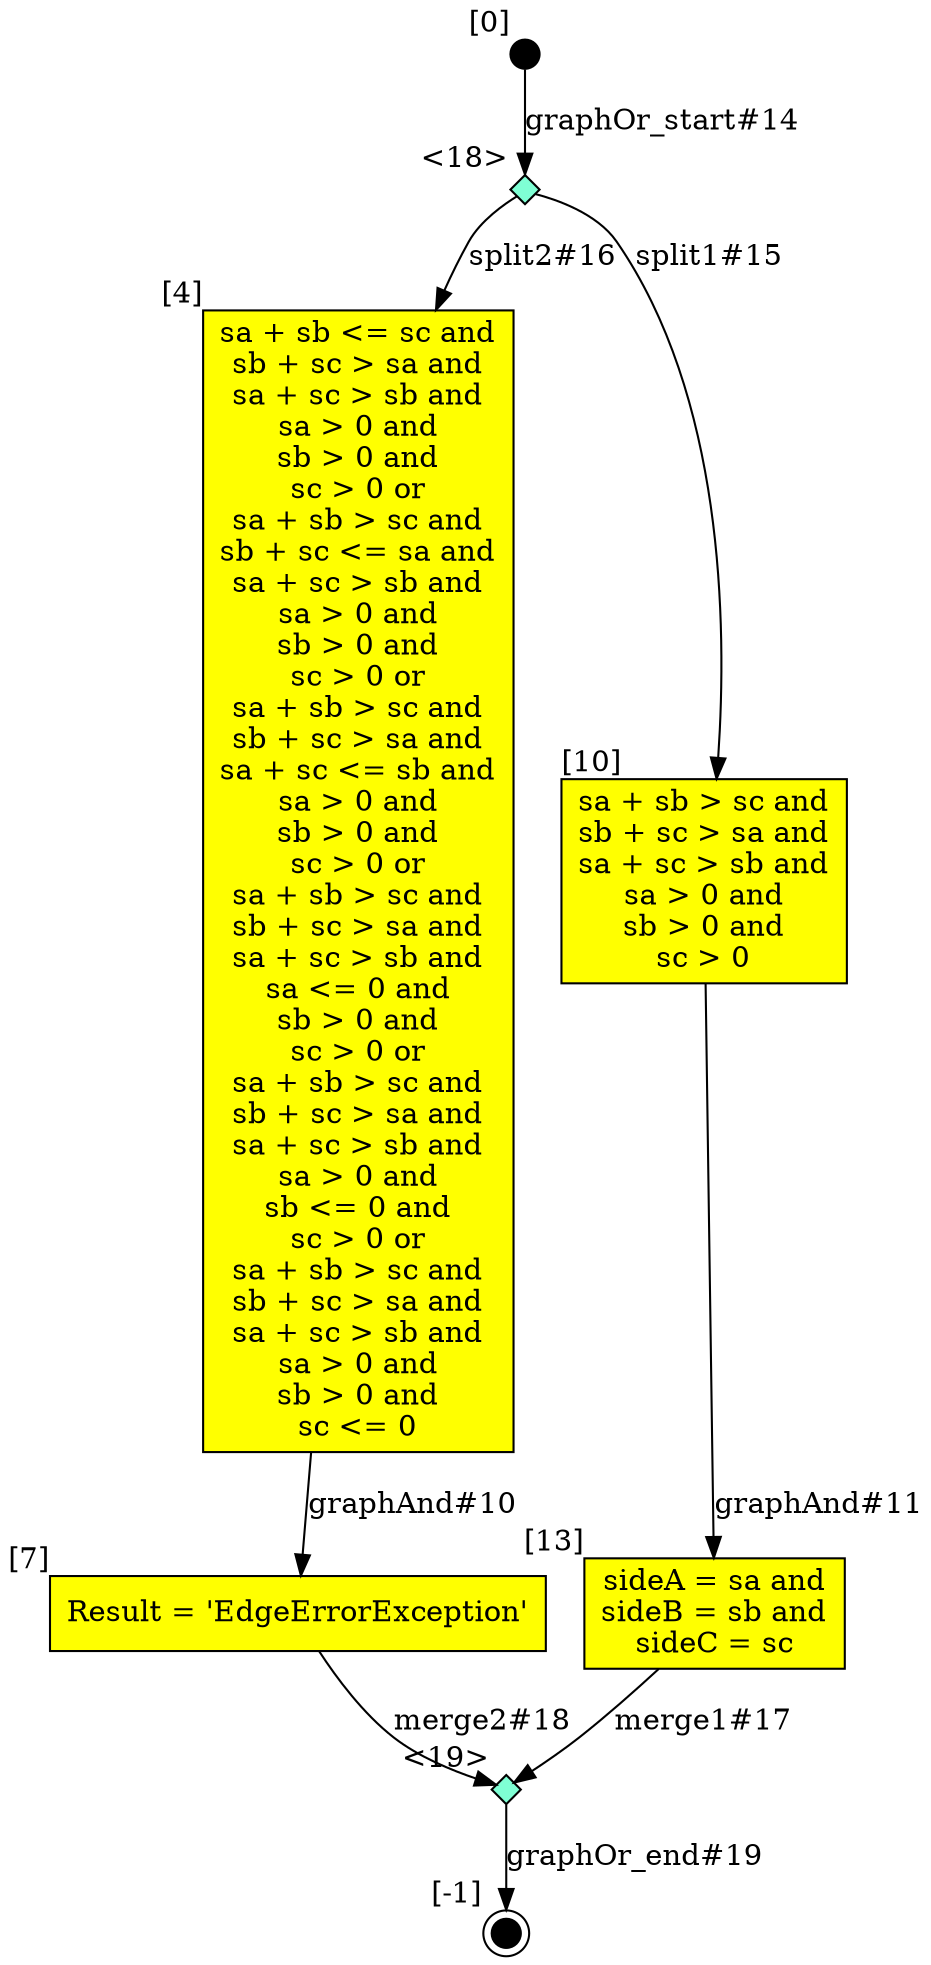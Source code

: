 digraph CLG {
  18 [shape="diamond", label="", xlabel="<18>", style=filled, fillcolor=aquamarine, fixedsize=true, width=.2, height=.2];
  19 [shape="diamond", label="", xlabel="<19>", style=filled, fillcolor=aquamarine, fixedsize=true, width=.2, height=.2];
  4 [shape="box", label="sa + sb <= sc and
sb + sc > sa and
sa + sc > sb and
sa > 0 and
sb > 0 and
sc > 0 or
sa + sb > sc and
sb + sc <= sa and
sa + sc > sb and
sa > 0 and
sb > 0 and
sc > 0 or
sa + sb > sc and
sb + sc > sa and
sa + sc <= sb and
sa > 0 and
sb > 0 and
sc > 0 or
sa + sb > sc and
sb + sc > sa and
sa + sc > sb and
sa <= 0 and
sb > 0 and
sc > 0 or
sa + sb > sc and
sb + sc > sa and
sa + sc > sb and
sa > 0 and
sb <= 0 and
sc > 0 or
sa + sb > sc and
sb + sc > sa and
sa + sc > sb and
sa > 0 and
sb > 0 and
sc <= 0
", style=filled, fillcolor=yellow, xlabel="[4]"];
  7 [shape="box", label="Result = 'EdgeErrorException'", style=filled, fillcolor=yellow, xlabel="[7]"];
  8 [style=filled, fillcolor=black, shape="doublecircle", label="", fixedsize=true, width=.2, height=.2, xlabel="[-1]"];
  9 [style=filled, fillcolor=black, shape="circle", label="", fixedsize=true, width=.2, height=.2, xlabel="[0]"];
  10 [shape="box", label="sa + sb > sc and
sb + sc > sa and
sa + sc > sb and
sa > 0 and
sb > 0 and
sc > 0
", style=filled, fillcolor=yellow, xlabel="[10]"];
  13 [shape="box", label="sideA = sa and
sideB = sb and
sideC = sc
", style=filled, fillcolor=yellow, xlabel="[13]"];
  18 -> 4[label="split2#16"];
  13 -> 19[label="merge1#17"];
  7 -> 19[label="merge2#18"];
  19 -> 8[label="graphOr_end#19"];
  4 -> 7[label="graphAnd#10"];
  10 -> 13[label="graphAnd#11"];
  9 -> 18[label="graphOr_start#14"];
  18 -> 10[label="split1#15"];
}
